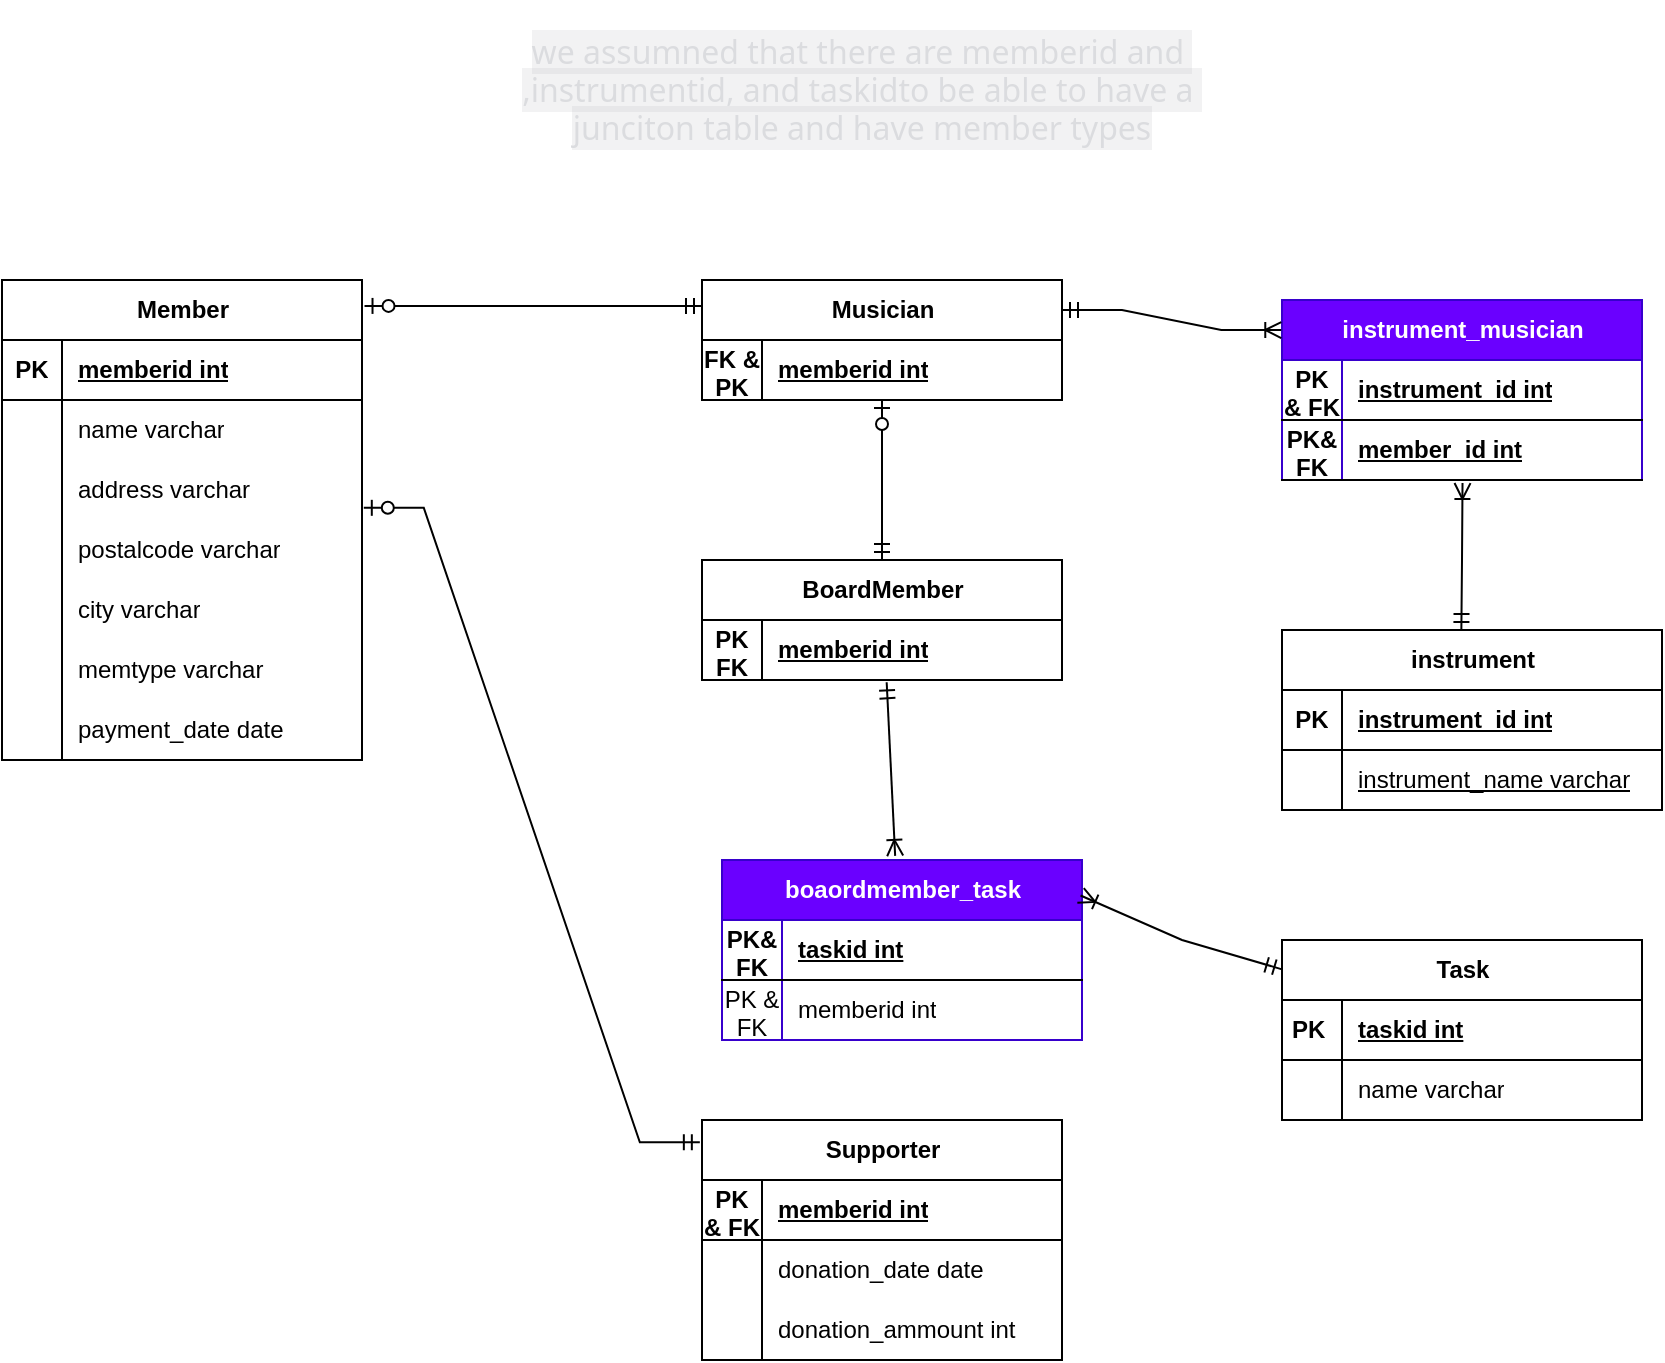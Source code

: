 <mxfile version="28.1.2">
  <diagram name="Page-1" id="Zjn7pe20d2mXP-zK-ABJ">
    <mxGraphModel dx="975" dy="676" grid="1" gridSize="10" guides="1" tooltips="1" connect="1" arrows="1" fold="1" page="1" pageScale="1" pageWidth="1100" pageHeight="850" math="0" shadow="0">
      <root>
        <mxCell id="0" />
        <mxCell id="1" parent="0" />
        <mxCell id="I_WEdE8DjzNOrm2Wetrp-1" value="Member" style="shape=table;startSize=30;container=1;collapsible=1;childLayout=tableLayout;fixedRows=1;rowLines=0;fontStyle=1;align=center;resizeLast=1;html=1;" vertex="1" parent="1">
          <mxGeometry x="120" y="220" width="180" height="240" as="geometry" />
        </mxCell>
        <mxCell id="I_WEdE8DjzNOrm2Wetrp-2" value="" style="shape=tableRow;horizontal=0;startSize=0;swimlaneHead=0;swimlaneBody=0;fillColor=none;collapsible=0;dropTarget=0;points=[[0,0.5],[1,0.5]];portConstraint=eastwest;top=0;left=0;right=0;bottom=1;" vertex="1" parent="I_WEdE8DjzNOrm2Wetrp-1">
          <mxGeometry y="30" width="180" height="30" as="geometry" />
        </mxCell>
        <mxCell id="I_WEdE8DjzNOrm2Wetrp-3" value="PK" style="shape=partialRectangle;connectable=0;fillColor=none;top=0;left=0;bottom=0;right=0;fontStyle=1;overflow=hidden;whiteSpace=wrap;html=1;" vertex="1" parent="I_WEdE8DjzNOrm2Wetrp-2">
          <mxGeometry width="30" height="30" as="geometry">
            <mxRectangle width="30" height="30" as="alternateBounds" />
          </mxGeometry>
        </mxCell>
        <mxCell id="I_WEdE8DjzNOrm2Wetrp-4" value="memberid int" style="shape=partialRectangle;connectable=0;fillColor=none;top=0;left=0;bottom=0;right=0;align=left;spacingLeft=6;fontStyle=5;overflow=hidden;whiteSpace=wrap;html=1;" vertex="1" parent="I_WEdE8DjzNOrm2Wetrp-2">
          <mxGeometry x="30" width="150" height="30" as="geometry">
            <mxRectangle width="150" height="30" as="alternateBounds" />
          </mxGeometry>
        </mxCell>
        <mxCell id="I_WEdE8DjzNOrm2Wetrp-5" value="" style="shape=tableRow;horizontal=0;startSize=0;swimlaneHead=0;swimlaneBody=0;fillColor=none;collapsible=0;dropTarget=0;points=[[0,0.5],[1,0.5]];portConstraint=eastwest;top=0;left=0;right=0;bottom=0;" vertex="1" parent="I_WEdE8DjzNOrm2Wetrp-1">
          <mxGeometry y="60" width="180" height="30" as="geometry" />
        </mxCell>
        <mxCell id="I_WEdE8DjzNOrm2Wetrp-6" value="" style="shape=partialRectangle;connectable=0;fillColor=none;top=0;left=0;bottom=0;right=0;editable=1;overflow=hidden;whiteSpace=wrap;html=1;" vertex="1" parent="I_WEdE8DjzNOrm2Wetrp-5">
          <mxGeometry width="30" height="30" as="geometry">
            <mxRectangle width="30" height="30" as="alternateBounds" />
          </mxGeometry>
        </mxCell>
        <mxCell id="I_WEdE8DjzNOrm2Wetrp-7" value="name varchar" style="shape=partialRectangle;connectable=0;fillColor=none;top=0;left=0;bottom=0;right=0;align=left;spacingLeft=6;overflow=hidden;whiteSpace=wrap;html=1;" vertex="1" parent="I_WEdE8DjzNOrm2Wetrp-5">
          <mxGeometry x="30" width="150" height="30" as="geometry">
            <mxRectangle width="150" height="30" as="alternateBounds" />
          </mxGeometry>
        </mxCell>
        <mxCell id="I_WEdE8DjzNOrm2Wetrp-8" value="" style="shape=tableRow;horizontal=0;startSize=0;swimlaneHead=0;swimlaneBody=0;fillColor=none;collapsible=0;dropTarget=0;points=[[0,0.5],[1,0.5]];portConstraint=eastwest;top=0;left=0;right=0;bottom=0;" vertex="1" parent="I_WEdE8DjzNOrm2Wetrp-1">
          <mxGeometry y="90" width="180" height="30" as="geometry" />
        </mxCell>
        <mxCell id="I_WEdE8DjzNOrm2Wetrp-9" value="" style="shape=partialRectangle;connectable=0;fillColor=none;top=0;left=0;bottom=0;right=0;editable=1;overflow=hidden;whiteSpace=wrap;html=1;" vertex="1" parent="I_WEdE8DjzNOrm2Wetrp-8">
          <mxGeometry width="30" height="30" as="geometry">
            <mxRectangle width="30" height="30" as="alternateBounds" />
          </mxGeometry>
        </mxCell>
        <mxCell id="I_WEdE8DjzNOrm2Wetrp-10" value="address varchar" style="shape=partialRectangle;connectable=0;fillColor=none;top=0;left=0;bottom=0;right=0;align=left;spacingLeft=6;overflow=hidden;whiteSpace=wrap;html=1;" vertex="1" parent="I_WEdE8DjzNOrm2Wetrp-8">
          <mxGeometry x="30" width="150" height="30" as="geometry">
            <mxRectangle width="150" height="30" as="alternateBounds" />
          </mxGeometry>
        </mxCell>
        <mxCell id="I_WEdE8DjzNOrm2Wetrp-11" value="" style="shape=tableRow;horizontal=0;startSize=0;swimlaneHead=0;swimlaneBody=0;fillColor=none;collapsible=0;dropTarget=0;points=[[0,0.5],[1,0.5]];portConstraint=eastwest;top=0;left=0;right=0;bottom=0;" vertex="1" parent="I_WEdE8DjzNOrm2Wetrp-1">
          <mxGeometry y="120" width="180" height="30" as="geometry" />
        </mxCell>
        <mxCell id="I_WEdE8DjzNOrm2Wetrp-12" value="" style="shape=partialRectangle;connectable=0;fillColor=none;top=0;left=0;bottom=0;right=0;editable=1;overflow=hidden;whiteSpace=wrap;html=1;" vertex="1" parent="I_WEdE8DjzNOrm2Wetrp-11">
          <mxGeometry width="30" height="30" as="geometry">
            <mxRectangle width="30" height="30" as="alternateBounds" />
          </mxGeometry>
        </mxCell>
        <mxCell id="I_WEdE8DjzNOrm2Wetrp-13" value="postalcode varchar" style="shape=partialRectangle;connectable=0;fillColor=none;top=0;left=0;bottom=0;right=0;align=left;spacingLeft=6;overflow=hidden;whiteSpace=wrap;html=1;" vertex="1" parent="I_WEdE8DjzNOrm2Wetrp-11">
          <mxGeometry x="30" width="150" height="30" as="geometry">
            <mxRectangle width="150" height="30" as="alternateBounds" />
          </mxGeometry>
        </mxCell>
        <mxCell id="I_WEdE8DjzNOrm2Wetrp-14" value="" style="shape=tableRow;horizontal=0;startSize=0;swimlaneHead=0;swimlaneBody=0;fillColor=none;collapsible=0;dropTarget=0;points=[[0,0.5],[1,0.5]];portConstraint=eastwest;top=0;left=0;right=0;bottom=0;" vertex="1" parent="I_WEdE8DjzNOrm2Wetrp-1">
          <mxGeometry y="150" width="180" height="30" as="geometry" />
        </mxCell>
        <mxCell id="I_WEdE8DjzNOrm2Wetrp-15" value="" style="shape=partialRectangle;connectable=0;fillColor=none;top=0;left=0;bottom=0;right=0;editable=1;overflow=hidden;whiteSpace=wrap;html=1;" vertex="1" parent="I_WEdE8DjzNOrm2Wetrp-14">
          <mxGeometry width="30" height="30" as="geometry">
            <mxRectangle width="30" height="30" as="alternateBounds" />
          </mxGeometry>
        </mxCell>
        <mxCell id="I_WEdE8DjzNOrm2Wetrp-16" value="city varchar" style="shape=partialRectangle;connectable=0;fillColor=none;top=0;left=0;bottom=0;right=0;align=left;spacingLeft=6;overflow=hidden;whiteSpace=wrap;html=1;" vertex="1" parent="I_WEdE8DjzNOrm2Wetrp-14">
          <mxGeometry x="30" width="150" height="30" as="geometry">
            <mxRectangle width="150" height="30" as="alternateBounds" />
          </mxGeometry>
        </mxCell>
        <mxCell id="I_WEdE8DjzNOrm2Wetrp-17" value="" style="shape=tableRow;horizontal=0;startSize=0;swimlaneHead=0;swimlaneBody=0;fillColor=none;collapsible=0;dropTarget=0;points=[[0,0.5],[1,0.5]];portConstraint=eastwest;top=0;left=0;right=0;bottom=0;" vertex="1" parent="I_WEdE8DjzNOrm2Wetrp-1">
          <mxGeometry y="180" width="180" height="30" as="geometry" />
        </mxCell>
        <mxCell id="I_WEdE8DjzNOrm2Wetrp-18" value="" style="shape=partialRectangle;connectable=0;fillColor=none;top=0;left=0;bottom=0;right=0;editable=1;overflow=hidden;whiteSpace=wrap;html=1;" vertex="1" parent="I_WEdE8DjzNOrm2Wetrp-17">
          <mxGeometry width="30" height="30" as="geometry">
            <mxRectangle width="30" height="30" as="alternateBounds" />
          </mxGeometry>
        </mxCell>
        <mxCell id="I_WEdE8DjzNOrm2Wetrp-19" value="memtype varchar" style="shape=partialRectangle;connectable=0;fillColor=none;top=0;left=0;bottom=0;right=0;align=left;spacingLeft=6;overflow=hidden;whiteSpace=wrap;html=1;" vertex="1" parent="I_WEdE8DjzNOrm2Wetrp-17">
          <mxGeometry x="30" width="150" height="30" as="geometry">
            <mxRectangle width="150" height="30" as="alternateBounds" />
          </mxGeometry>
        </mxCell>
        <mxCell id="I_WEdE8DjzNOrm2Wetrp-20" value="" style="shape=tableRow;horizontal=0;startSize=0;swimlaneHead=0;swimlaneBody=0;fillColor=none;collapsible=0;dropTarget=0;points=[[0,0.5],[1,0.5]];portConstraint=eastwest;top=0;left=0;right=0;bottom=0;" vertex="1" parent="I_WEdE8DjzNOrm2Wetrp-1">
          <mxGeometry y="210" width="180" height="30" as="geometry" />
        </mxCell>
        <mxCell id="I_WEdE8DjzNOrm2Wetrp-21" value="" style="shape=partialRectangle;connectable=0;fillColor=none;top=0;left=0;bottom=0;right=0;editable=1;overflow=hidden;whiteSpace=wrap;html=1;" vertex="1" parent="I_WEdE8DjzNOrm2Wetrp-20">
          <mxGeometry width="30" height="30" as="geometry">
            <mxRectangle width="30" height="30" as="alternateBounds" />
          </mxGeometry>
        </mxCell>
        <mxCell id="I_WEdE8DjzNOrm2Wetrp-22" value="payment_date date" style="shape=partialRectangle;connectable=0;fillColor=none;top=0;left=0;bottom=0;right=0;align=left;spacingLeft=6;overflow=hidden;whiteSpace=wrap;html=1;" vertex="1" parent="I_WEdE8DjzNOrm2Wetrp-20">
          <mxGeometry x="30" width="150" height="30" as="geometry">
            <mxRectangle width="150" height="30" as="alternateBounds" />
          </mxGeometry>
        </mxCell>
        <mxCell id="I_WEdE8DjzNOrm2Wetrp-23" value="Musician" style="shape=table;startSize=30;container=1;collapsible=1;childLayout=tableLayout;fixedRows=1;rowLines=0;fontStyle=1;align=center;resizeLast=1;html=1;" vertex="1" parent="1">
          <mxGeometry x="470" y="220" width="180" height="60" as="geometry" />
        </mxCell>
        <mxCell id="I_WEdE8DjzNOrm2Wetrp-24" value="" style="shape=tableRow;horizontal=0;startSize=0;swimlaneHead=0;swimlaneBody=0;fillColor=none;collapsible=0;dropTarget=0;points=[[0,0.5],[1,0.5]];portConstraint=eastwest;top=0;left=0;right=0;bottom=1;" vertex="1" parent="I_WEdE8DjzNOrm2Wetrp-23">
          <mxGeometry y="30" width="180" height="30" as="geometry" />
        </mxCell>
        <mxCell id="I_WEdE8DjzNOrm2Wetrp-25" value="FK &amp;amp; PK" style="shape=partialRectangle;connectable=0;fillColor=none;top=0;left=0;bottom=0;right=0;fontStyle=1;overflow=hidden;whiteSpace=wrap;html=1;" vertex="1" parent="I_WEdE8DjzNOrm2Wetrp-24">
          <mxGeometry width="30" height="30" as="geometry">
            <mxRectangle width="30" height="30" as="alternateBounds" />
          </mxGeometry>
        </mxCell>
        <mxCell id="I_WEdE8DjzNOrm2Wetrp-26" value="memberid int" style="shape=partialRectangle;connectable=0;fillColor=none;top=0;left=0;bottom=0;right=0;align=left;spacingLeft=6;fontStyle=5;overflow=hidden;whiteSpace=wrap;html=1;" vertex="1" parent="I_WEdE8DjzNOrm2Wetrp-24">
          <mxGeometry x="30" width="150" height="30" as="geometry">
            <mxRectangle width="150" height="30" as="alternateBounds" />
          </mxGeometry>
        </mxCell>
        <mxCell id="I_WEdE8DjzNOrm2Wetrp-36" value="BoardMember" style="shape=table;startSize=30;container=1;collapsible=1;childLayout=tableLayout;fixedRows=1;rowLines=0;fontStyle=1;align=center;resizeLast=1;html=1;" vertex="1" parent="1">
          <mxGeometry x="470" y="360" width="180" height="60" as="geometry" />
        </mxCell>
        <mxCell id="I_WEdE8DjzNOrm2Wetrp-37" value="" style="shape=tableRow;horizontal=0;startSize=0;swimlaneHead=0;swimlaneBody=0;fillColor=none;collapsible=0;dropTarget=0;points=[[0,0.5],[1,0.5]];portConstraint=eastwest;top=0;left=0;right=0;bottom=1;" vertex="1" parent="I_WEdE8DjzNOrm2Wetrp-36">
          <mxGeometry y="30" width="180" height="30" as="geometry" />
        </mxCell>
        <mxCell id="I_WEdE8DjzNOrm2Wetrp-38" value="PK FK" style="shape=partialRectangle;connectable=0;fillColor=none;top=0;left=0;bottom=0;right=0;fontStyle=1;overflow=hidden;whiteSpace=wrap;html=1;" vertex="1" parent="I_WEdE8DjzNOrm2Wetrp-37">
          <mxGeometry width="30" height="30" as="geometry">
            <mxRectangle width="30" height="30" as="alternateBounds" />
          </mxGeometry>
        </mxCell>
        <mxCell id="I_WEdE8DjzNOrm2Wetrp-39" value="memberid int" style="shape=partialRectangle;connectable=0;fillColor=none;top=0;left=0;bottom=0;right=0;align=left;spacingLeft=6;fontStyle=5;overflow=hidden;whiteSpace=wrap;html=1;" vertex="1" parent="I_WEdE8DjzNOrm2Wetrp-37">
          <mxGeometry x="30" width="150" height="30" as="geometry">
            <mxRectangle width="150" height="30" as="alternateBounds" />
          </mxGeometry>
        </mxCell>
        <mxCell id="I_WEdE8DjzNOrm2Wetrp-59" value="instrument" style="shape=table;startSize=30;container=1;collapsible=1;childLayout=tableLayout;fixedRows=1;rowLines=0;fontStyle=1;align=center;resizeLast=1;html=1;" vertex="1" parent="1">
          <mxGeometry x="760" y="395" width="190" height="90" as="geometry" />
        </mxCell>
        <mxCell id="I_WEdE8DjzNOrm2Wetrp-60" value="" style="shape=tableRow;horizontal=0;startSize=0;swimlaneHead=0;swimlaneBody=0;fillColor=none;collapsible=0;dropTarget=0;points=[[0,0.5],[1,0.5]];portConstraint=eastwest;top=0;left=0;right=0;bottom=1;" vertex="1" parent="I_WEdE8DjzNOrm2Wetrp-59">
          <mxGeometry y="30" width="190" height="30" as="geometry" />
        </mxCell>
        <mxCell id="I_WEdE8DjzNOrm2Wetrp-61" value="PK" style="shape=partialRectangle;connectable=0;fillColor=none;top=0;left=0;bottom=0;right=0;fontStyle=1;overflow=hidden;whiteSpace=wrap;html=1;" vertex="1" parent="I_WEdE8DjzNOrm2Wetrp-60">
          <mxGeometry width="30" height="30" as="geometry">
            <mxRectangle width="30" height="30" as="alternateBounds" />
          </mxGeometry>
        </mxCell>
        <mxCell id="I_WEdE8DjzNOrm2Wetrp-62" value="instrument_id int" style="shape=partialRectangle;connectable=0;fillColor=none;top=0;left=0;bottom=0;right=0;align=left;spacingLeft=6;fontStyle=5;overflow=hidden;whiteSpace=wrap;html=1;" vertex="1" parent="I_WEdE8DjzNOrm2Wetrp-60">
          <mxGeometry x="30" width="160" height="30" as="geometry">
            <mxRectangle width="160" height="30" as="alternateBounds" />
          </mxGeometry>
        </mxCell>
        <mxCell id="I_WEdE8DjzNOrm2Wetrp-83" style="shape=tableRow;horizontal=0;startSize=0;swimlaneHead=0;swimlaneBody=0;fillColor=none;collapsible=0;dropTarget=0;points=[[0,0.5],[1,0.5]];portConstraint=eastwest;top=0;left=0;right=0;bottom=1;" vertex="1" parent="I_WEdE8DjzNOrm2Wetrp-59">
          <mxGeometry y="60" width="190" height="30" as="geometry" />
        </mxCell>
        <mxCell id="I_WEdE8DjzNOrm2Wetrp-84" style="shape=partialRectangle;connectable=0;fillColor=none;top=0;left=0;bottom=0;right=0;fontStyle=1;overflow=hidden;whiteSpace=wrap;html=1;" vertex="1" parent="I_WEdE8DjzNOrm2Wetrp-83">
          <mxGeometry width="30" height="30" as="geometry">
            <mxRectangle width="30" height="30" as="alternateBounds" />
          </mxGeometry>
        </mxCell>
        <mxCell id="I_WEdE8DjzNOrm2Wetrp-85" value="&lt;span style=&quot;font-weight: normal;&quot;&gt;instrument_name varchar&lt;/span&gt;" style="shape=partialRectangle;connectable=0;fillColor=none;top=0;left=0;bottom=0;right=0;align=left;spacingLeft=6;fontStyle=5;overflow=hidden;whiteSpace=wrap;html=1;" vertex="1" parent="I_WEdE8DjzNOrm2Wetrp-83">
          <mxGeometry x="30" width="160" height="30" as="geometry">
            <mxRectangle width="160" height="30" as="alternateBounds" />
          </mxGeometry>
        </mxCell>
        <mxCell id="I_WEdE8DjzNOrm2Wetrp-76" value="" style="edgeStyle=entityRelationEdgeStyle;fontSize=12;html=1;endArrow=ERzeroToOne;startArrow=ERmandOne;rounded=0;entryX=1.007;entryY=0.054;entryDx=0;entryDy=0;entryPerimeter=0;exitX=0;exitY=0.216;exitDx=0;exitDy=0;exitPerimeter=0;" edge="1" parent="1" source="I_WEdE8DjzNOrm2Wetrp-23" target="I_WEdE8DjzNOrm2Wetrp-1">
          <mxGeometry width="100" height="100" relative="1" as="geometry">
            <mxPoint x="750.36" y="243.96" as="sourcePoint" />
            <mxPoint x="330" y="240.0" as="targetPoint" />
            <Array as="points">
              <mxPoint x="340.36" y="258.96" />
            </Array>
          </mxGeometry>
        </mxCell>
        <mxCell id="I_WEdE8DjzNOrm2Wetrp-78" value="" style="fontSize=12;html=1;endArrow=ERzeroToOne;startArrow=ERmandOne;rounded=0;exitX=0.5;exitY=0;exitDx=0;exitDy=0;entryX=0.5;entryY=1;entryDx=0;entryDy=0;entryPerimeter=0;" edge="1" parent="1" source="I_WEdE8DjzNOrm2Wetrp-36" target="I_WEdE8DjzNOrm2Wetrp-24">
          <mxGeometry width="100" height="100" relative="1" as="geometry">
            <mxPoint x="680" y="311.5" as="sourcePoint" />
            <mxPoint x="410" y="368.5" as="targetPoint" />
          </mxGeometry>
        </mxCell>
        <mxCell id="I_WEdE8DjzNOrm2Wetrp-79" value="" style="edgeStyle=entityRelationEdgeStyle;fontSize=12;html=1;endArrow=ERzeroToOne;startArrow=ERmandOne;rounded=0;entryX=1.005;entryY=0.797;entryDx=0;entryDy=0;entryPerimeter=0;exitX=-0.006;exitY=0.093;exitDx=0;exitDy=0;exitPerimeter=0;" edge="1" parent="1" source="I_WEdE8DjzNOrm2Wetrp-49" target="I_WEdE8DjzNOrm2Wetrp-8">
          <mxGeometry width="100" height="100" relative="1" as="geometry">
            <mxPoint x="660.72" y="530" as="sourcePoint" />
            <mxPoint x="230.0" y="669.06" as="targetPoint" />
            <Array as="points">
              <mxPoint x="281.08" y="555.96" />
            </Array>
          </mxGeometry>
        </mxCell>
        <mxCell id="I_WEdE8DjzNOrm2Wetrp-49" value="Supporter" style="shape=table;startSize=30;container=1;collapsible=1;childLayout=tableLayout;fixedRows=1;rowLines=0;fontStyle=1;align=center;resizeLast=1;html=1;" vertex="1" parent="1">
          <mxGeometry x="470" y="640" width="180" height="120" as="geometry" />
        </mxCell>
        <mxCell id="I_WEdE8DjzNOrm2Wetrp-50" value="" style="shape=tableRow;horizontal=0;startSize=0;swimlaneHead=0;swimlaneBody=0;fillColor=none;collapsible=0;dropTarget=0;points=[[0,0.5],[1,0.5]];portConstraint=eastwest;top=0;left=0;right=0;bottom=1;" vertex="1" parent="I_WEdE8DjzNOrm2Wetrp-49">
          <mxGeometry y="30" width="180" height="30" as="geometry" />
        </mxCell>
        <mxCell id="I_WEdE8DjzNOrm2Wetrp-51" value="PK &amp;amp; FK" style="shape=partialRectangle;connectable=0;fillColor=none;top=0;left=0;bottom=0;right=0;fontStyle=1;overflow=hidden;whiteSpace=wrap;html=1;" vertex="1" parent="I_WEdE8DjzNOrm2Wetrp-50">
          <mxGeometry width="30" height="30" as="geometry">
            <mxRectangle width="30" height="30" as="alternateBounds" />
          </mxGeometry>
        </mxCell>
        <mxCell id="I_WEdE8DjzNOrm2Wetrp-52" value="memberid int" style="shape=partialRectangle;connectable=0;fillColor=none;top=0;left=0;bottom=0;right=0;align=left;spacingLeft=6;fontStyle=5;overflow=hidden;whiteSpace=wrap;html=1;" vertex="1" parent="I_WEdE8DjzNOrm2Wetrp-50">
          <mxGeometry x="30" width="150" height="30" as="geometry">
            <mxRectangle width="150" height="30" as="alternateBounds" />
          </mxGeometry>
        </mxCell>
        <mxCell id="I_WEdE8DjzNOrm2Wetrp-53" value="" style="shape=tableRow;horizontal=0;startSize=0;swimlaneHead=0;swimlaneBody=0;fillColor=none;collapsible=0;dropTarget=0;points=[[0,0.5],[1,0.5]];portConstraint=eastwest;top=0;left=0;right=0;bottom=0;" vertex="1" parent="I_WEdE8DjzNOrm2Wetrp-49">
          <mxGeometry y="60" width="180" height="30" as="geometry" />
        </mxCell>
        <mxCell id="I_WEdE8DjzNOrm2Wetrp-54" value="" style="shape=partialRectangle;connectable=0;fillColor=none;top=0;left=0;bottom=0;right=0;editable=1;overflow=hidden;whiteSpace=wrap;html=1;" vertex="1" parent="I_WEdE8DjzNOrm2Wetrp-53">
          <mxGeometry width="30" height="30" as="geometry">
            <mxRectangle width="30" height="30" as="alternateBounds" />
          </mxGeometry>
        </mxCell>
        <mxCell id="I_WEdE8DjzNOrm2Wetrp-55" value="donation_date date" style="shape=partialRectangle;connectable=0;fillColor=none;top=0;left=0;bottom=0;right=0;align=left;spacingLeft=6;overflow=hidden;whiteSpace=wrap;html=1;" vertex="1" parent="I_WEdE8DjzNOrm2Wetrp-53">
          <mxGeometry x="30" width="150" height="30" as="geometry">
            <mxRectangle width="150" height="30" as="alternateBounds" />
          </mxGeometry>
        </mxCell>
        <mxCell id="I_WEdE8DjzNOrm2Wetrp-56" value="" style="shape=tableRow;horizontal=0;startSize=0;swimlaneHead=0;swimlaneBody=0;fillColor=none;collapsible=0;dropTarget=0;points=[[0,0.5],[1,0.5]];portConstraint=eastwest;top=0;left=0;right=0;bottom=0;" vertex="1" parent="I_WEdE8DjzNOrm2Wetrp-49">
          <mxGeometry y="90" width="180" height="30" as="geometry" />
        </mxCell>
        <mxCell id="I_WEdE8DjzNOrm2Wetrp-57" value="" style="shape=partialRectangle;connectable=0;fillColor=none;top=0;left=0;bottom=0;right=0;editable=1;overflow=hidden;whiteSpace=wrap;html=1;" vertex="1" parent="I_WEdE8DjzNOrm2Wetrp-56">
          <mxGeometry width="30" height="30" as="geometry">
            <mxRectangle width="30" height="30" as="alternateBounds" />
          </mxGeometry>
        </mxCell>
        <mxCell id="I_WEdE8DjzNOrm2Wetrp-58" value="donation_ammount int" style="shape=partialRectangle;connectable=0;fillColor=none;top=0;left=0;bottom=0;right=0;align=left;spacingLeft=6;overflow=hidden;whiteSpace=wrap;html=1;" vertex="1" parent="I_WEdE8DjzNOrm2Wetrp-56">
          <mxGeometry x="30" width="150" height="30" as="geometry">
            <mxRectangle width="150" height="30" as="alternateBounds" />
          </mxGeometry>
        </mxCell>
        <mxCell id="I_WEdE8DjzNOrm2Wetrp-69" value="instrument_musician" style="shape=table;startSize=30;container=1;collapsible=1;childLayout=tableLayout;fixedRows=1;rowLines=0;fontStyle=1;align=center;resizeLast=1;html=1;fillColor=#6a00ff;fontColor=#ffffff;strokeColor=#3700CC;" vertex="1" parent="1">
          <mxGeometry x="760" y="230" width="180" height="90" as="geometry" />
        </mxCell>
        <mxCell id="I_WEdE8DjzNOrm2Wetrp-70" value="" style="shape=tableRow;horizontal=0;startSize=0;swimlaneHead=0;swimlaneBody=0;fillColor=none;collapsible=0;dropTarget=0;points=[[0,0.5],[1,0.5]];portConstraint=eastwest;top=0;left=0;right=0;bottom=1;" vertex="1" parent="I_WEdE8DjzNOrm2Wetrp-69">
          <mxGeometry y="30" width="180" height="30" as="geometry" />
        </mxCell>
        <mxCell id="I_WEdE8DjzNOrm2Wetrp-71" value="PK &amp;amp; FK" style="shape=partialRectangle;connectable=0;fillColor=none;top=0;left=0;bottom=0;right=0;fontStyle=1;overflow=hidden;whiteSpace=wrap;html=1;" vertex="1" parent="I_WEdE8DjzNOrm2Wetrp-70">
          <mxGeometry width="30" height="30" as="geometry">
            <mxRectangle width="30" height="30" as="alternateBounds" />
          </mxGeometry>
        </mxCell>
        <mxCell id="I_WEdE8DjzNOrm2Wetrp-72" value="instrument_id int" style="shape=partialRectangle;connectable=0;fillColor=none;top=0;left=0;bottom=0;right=0;align=left;spacingLeft=6;fontStyle=5;overflow=hidden;whiteSpace=wrap;html=1;" vertex="1" parent="I_WEdE8DjzNOrm2Wetrp-70">
          <mxGeometry x="30" width="150" height="30" as="geometry">
            <mxRectangle width="150" height="30" as="alternateBounds" />
          </mxGeometry>
        </mxCell>
        <mxCell id="I_WEdE8DjzNOrm2Wetrp-73" value="" style="shape=tableRow;horizontal=0;startSize=0;swimlaneHead=0;swimlaneBody=0;fillColor=none;collapsible=0;dropTarget=0;points=[[0,0.5],[1,0.5]];portConstraint=eastwest;top=0;left=0;right=0;bottom=1;" vertex="1" parent="I_WEdE8DjzNOrm2Wetrp-69">
          <mxGeometry y="60" width="180" height="30" as="geometry" />
        </mxCell>
        <mxCell id="I_WEdE8DjzNOrm2Wetrp-74" value="PK&amp;amp; FK" style="shape=partialRectangle;connectable=0;fillColor=none;top=0;left=0;bottom=0;right=0;fontStyle=1;overflow=hidden;whiteSpace=wrap;html=1;" vertex="1" parent="I_WEdE8DjzNOrm2Wetrp-73">
          <mxGeometry width="30" height="30" as="geometry">
            <mxRectangle width="30" height="30" as="alternateBounds" />
          </mxGeometry>
        </mxCell>
        <mxCell id="I_WEdE8DjzNOrm2Wetrp-75" value="member_id int" style="shape=partialRectangle;connectable=0;fillColor=none;top=0;left=0;bottom=0;right=0;align=left;spacingLeft=6;fontStyle=5;overflow=hidden;whiteSpace=wrap;html=1;" vertex="1" parent="I_WEdE8DjzNOrm2Wetrp-73">
          <mxGeometry x="30" width="150" height="30" as="geometry">
            <mxRectangle width="150" height="30" as="alternateBounds" />
          </mxGeometry>
        </mxCell>
        <mxCell id="I_WEdE8DjzNOrm2Wetrp-81" value="" style="edgeStyle=entityRelationEdgeStyle;fontSize=12;html=1;endArrow=ERoneToMany;startArrow=ERmandOne;rounded=0;exitX=1;exitY=0.25;exitDx=0;exitDy=0;entryX=-0.002;entryY=0.167;entryDx=0;entryDy=0;entryPerimeter=0;" edge="1" parent="1" source="I_WEdE8DjzNOrm2Wetrp-23" target="I_WEdE8DjzNOrm2Wetrp-69">
          <mxGeometry width="100" height="100" relative="1" as="geometry">
            <mxPoint x="620" y="310" as="sourcePoint" />
            <mxPoint x="720" y="210" as="targetPoint" />
          </mxGeometry>
        </mxCell>
        <mxCell id="I_WEdE8DjzNOrm2Wetrp-87" value="" style="fontSize=12;html=1;endArrow=ERoneToMany;startArrow=ERmandOne;rounded=0;exitX=0.472;exitY=0;exitDx=0;exitDy=0;entryX=0.557;entryY=1.042;entryDx=0;entryDy=0;exitPerimeter=0;entryPerimeter=0;" edge="1" parent="1" source="I_WEdE8DjzNOrm2Wetrp-59">
          <mxGeometry width="100" height="100" relative="1" as="geometry">
            <mxPoint x="895.54" y="395" as="sourcePoint" />
            <mxPoint x="850.26" y="321.53" as="targetPoint" />
            <Array as="points">
              <mxPoint x="850" y="360.27" />
            </Array>
          </mxGeometry>
        </mxCell>
        <mxCell id="I_WEdE8DjzNOrm2Wetrp-88" value="&lt;span style=&quot;color: oklab(0.895 0.0 -0.004); font-family: &amp;quot;gg sans&amp;quot;, &amp;quot;Noto Sans&amp;quot;, &amp;quot;Helvetica Neue&amp;quot;, Helvetica, Arial, sans-serif; font-size: 16px; text-align: left; white-space-collapse: break-spaces; background-color: oklab(0.679 0.003 -0.011 / 0.122);&quot;&gt;we assumned that there are memberid and ,instrumentid, and taskidto be able to have a junciton table and have member types&lt;/span&gt;" style="text;strokeColor=none;align=center;fillColor=none;html=1;verticalAlign=middle;whiteSpace=wrap;rounded=0;" vertex="1" parent="1">
          <mxGeometry x="355" y="80" width="390" height="90" as="geometry" />
        </mxCell>
        <mxCell id="I_WEdE8DjzNOrm2Wetrp-89" value="Task" style="shape=table;startSize=30;container=1;collapsible=1;childLayout=tableLayout;fixedRows=1;rowLines=0;fontStyle=1;align=center;resizeLast=1;html=1;" vertex="1" parent="1">
          <mxGeometry x="760" y="550" width="180" height="90" as="geometry" />
        </mxCell>
        <mxCell id="I_WEdE8DjzNOrm2Wetrp-90" value="" style="shape=tableRow;horizontal=0;startSize=0;swimlaneHead=0;swimlaneBody=0;fillColor=none;collapsible=0;dropTarget=0;points=[[0,0.5],[1,0.5]];portConstraint=eastwest;top=0;left=0;right=0;bottom=1;" vertex="1" parent="I_WEdE8DjzNOrm2Wetrp-89">
          <mxGeometry y="30" width="180" height="30" as="geometry" />
        </mxCell>
        <mxCell id="I_WEdE8DjzNOrm2Wetrp-91" value="PK&amp;nbsp;" style="shape=partialRectangle;connectable=0;fillColor=none;top=0;left=0;bottom=0;right=0;fontStyle=1;overflow=hidden;whiteSpace=wrap;html=1;" vertex="1" parent="I_WEdE8DjzNOrm2Wetrp-90">
          <mxGeometry width="30" height="30" as="geometry">
            <mxRectangle width="30" height="30" as="alternateBounds" />
          </mxGeometry>
        </mxCell>
        <mxCell id="I_WEdE8DjzNOrm2Wetrp-92" value="taskid int" style="shape=partialRectangle;connectable=0;fillColor=none;top=0;left=0;bottom=0;right=0;align=left;spacingLeft=6;fontStyle=5;overflow=hidden;whiteSpace=wrap;html=1;" vertex="1" parent="I_WEdE8DjzNOrm2Wetrp-90">
          <mxGeometry x="30" width="150" height="30" as="geometry">
            <mxRectangle width="150" height="30" as="alternateBounds" />
          </mxGeometry>
        </mxCell>
        <mxCell id="I_WEdE8DjzNOrm2Wetrp-93" value="" style="shape=tableRow;horizontal=0;startSize=0;swimlaneHead=0;swimlaneBody=0;fillColor=none;collapsible=0;dropTarget=0;points=[[0,0.5],[1,0.5]];portConstraint=eastwest;top=0;left=0;right=0;bottom=0;" vertex="1" parent="I_WEdE8DjzNOrm2Wetrp-89">
          <mxGeometry y="60" width="180" height="30" as="geometry" />
        </mxCell>
        <mxCell id="I_WEdE8DjzNOrm2Wetrp-94" value="" style="shape=partialRectangle;connectable=0;fillColor=none;top=0;left=0;bottom=0;right=0;editable=1;overflow=hidden;whiteSpace=wrap;html=1;" vertex="1" parent="I_WEdE8DjzNOrm2Wetrp-93">
          <mxGeometry width="30" height="30" as="geometry">
            <mxRectangle width="30" height="30" as="alternateBounds" />
          </mxGeometry>
        </mxCell>
        <mxCell id="I_WEdE8DjzNOrm2Wetrp-95" value="name varchar" style="shape=partialRectangle;connectable=0;fillColor=none;top=0;left=0;bottom=0;right=0;align=left;spacingLeft=6;overflow=hidden;whiteSpace=wrap;html=1;" vertex="1" parent="I_WEdE8DjzNOrm2Wetrp-93">
          <mxGeometry x="30" width="150" height="30" as="geometry">
            <mxRectangle width="150" height="30" as="alternateBounds" />
          </mxGeometry>
        </mxCell>
        <mxCell id="I_WEdE8DjzNOrm2Wetrp-96" value="boaordmember_task" style="shape=table;startSize=30;container=1;collapsible=1;childLayout=tableLayout;fixedRows=1;rowLines=0;fontStyle=1;align=center;resizeLast=1;html=1;fillColor=#6a00ff;fontColor=#ffffff;strokeColor=#3700CC;" vertex="1" parent="1">
          <mxGeometry x="480" y="510" width="180" height="90" as="geometry" />
        </mxCell>
        <mxCell id="I_WEdE8DjzNOrm2Wetrp-97" value="" style="shape=tableRow;horizontal=0;startSize=0;swimlaneHead=0;swimlaneBody=0;fillColor=none;collapsible=0;dropTarget=0;points=[[0,0.5],[1,0.5]];portConstraint=eastwest;top=0;left=0;right=0;bottom=1;" vertex="1" parent="I_WEdE8DjzNOrm2Wetrp-96">
          <mxGeometry y="30" width="180" height="30" as="geometry" />
        </mxCell>
        <mxCell id="I_WEdE8DjzNOrm2Wetrp-98" value="PK&amp;amp;&lt;div&gt;FK&lt;/div&gt;" style="shape=partialRectangle;connectable=0;fillColor=none;top=0;left=0;bottom=0;right=0;fontStyle=1;overflow=hidden;whiteSpace=wrap;html=1;" vertex="1" parent="I_WEdE8DjzNOrm2Wetrp-97">
          <mxGeometry width="30" height="30" as="geometry">
            <mxRectangle width="30" height="30" as="alternateBounds" />
          </mxGeometry>
        </mxCell>
        <mxCell id="I_WEdE8DjzNOrm2Wetrp-99" value="taskid int" style="shape=partialRectangle;connectable=0;fillColor=none;top=0;left=0;bottom=0;right=0;align=left;spacingLeft=6;fontStyle=5;overflow=hidden;whiteSpace=wrap;html=1;" vertex="1" parent="I_WEdE8DjzNOrm2Wetrp-97">
          <mxGeometry x="30" width="150" height="30" as="geometry">
            <mxRectangle width="150" height="30" as="alternateBounds" />
          </mxGeometry>
        </mxCell>
        <mxCell id="I_WEdE8DjzNOrm2Wetrp-100" value="" style="shape=tableRow;horizontal=0;startSize=0;swimlaneHead=0;swimlaneBody=0;fillColor=none;collapsible=0;dropTarget=0;points=[[0,0.5],[1,0.5]];portConstraint=eastwest;top=0;left=0;right=0;bottom=0;" vertex="1" parent="I_WEdE8DjzNOrm2Wetrp-96">
          <mxGeometry y="60" width="180" height="30" as="geometry" />
        </mxCell>
        <mxCell id="I_WEdE8DjzNOrm2Wetrp-101" value="PK &amp;amp; FK" style="shape=partialRectangle;connectable=0;fillColor=none;top=0;left=0;bottom=0;right=0;editable=1;overflow=hidden;whiteSpace=wrap;html=1;" vertex="1" parent="I_WEdE8DjzNOrm2Wetrp-100">
          <mxGeometry width="30" height="30" as="geometry">
            <mxRectangle width="30" height="30" as="alternateBounds" />
          </mxGeometry>
        </mxCell>
        <mxCell id="I_WEdE8DjzNOrm2Wetrp-102" value="memberid int" style="shape=partialRectangle;connectable=0;fillColor=none;top=0;left=0;bottom=0;right=0;align=left;spacingLeft=6;overflow=hidden;whiteSpace=wrap;html=1;" vertex="1" parent="I_WEdE8DjzNOrm2Wetrp-100">
          <mxGeometry x="30" width="150" height="30" as="geometry">
            <mxRectangle width="150" height="30" as="alternateBounds" />
          </mxGeometry>
        </mxCell>
        <mxCell id="I_WEdE8DjzNOrm2Wetrp-103" value="" style="fontSize=12;html=1;endArrow=ERoneToMany;startArrow=ERmandOne;rounded=0;exitX=0.513;exitY=1.038;exitDx=0;exitDy=0;entryX=0.481;entryY=-0.023;entryDx=0;entryDy=0;entryPerimeter=0;exitPerimeter=0;" edge="1" parent="1" source="I_WEdE8DjzNOrm2Wetrp-37" target="I_WEdE8DjzNOrm2Wetrp-96">
          <mxGeometry width="100" height="100" relative="1" as="geometry">
            <mxPoint x="630" y="450" as="sourcePoint" />
            <mxPoint x="740" y="460" as="targetPoint" />
          </mxGeometry>
        </mxCell>
        <mxCell id="I_WEdE8DjzNOrm2Wetrp-105" value="" style="fontSize=12;html=1;endArrow=ERoneToMany;startArrow=ERmandOne;rounded=0;entryX=0.996;entryY=0.197;entryDx=0;entryDy=0;entryPerimeter=0;exitX=0;exitY=0.163;exitDx=0;exitDy=0;exitPerimeter=0;" edge="1" parent="1" source="I_WEdE8DjzNOrm2Wetrp-89" target="I_WEdE8DjzNOrm2Wetrp-96">
          <mxGeometry width="100" height="100" relative="1" as="geometry">
            <mxPoint x="860" y="390" as="sourcePoint" />
            <mxPoint x="860.26" y="331.53" as="targetPoint" />
            <Array as="points">
              <mxPoint x="710" y="550" />
            </Array>
          </mxGeometry>
        </mxCell>
      </root>
    </mxGraphModel>
  </diagram>
</mxfile>
